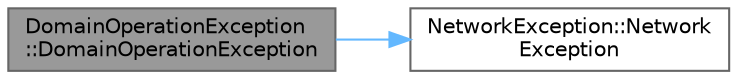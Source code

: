 digraph "DomainOperationException::DomainOperationException"
{
 // LATEX_PDF_SIZE
  bgcolor="transparent";
  edge [fontname=Helvetica,fontsize=10,labelfontname=Helvetica,labelfontsize=10];
  node [fontname=Helvetica,fontsize=10,shape=box,height=0.2,width=0.4];
  rankdir="LR";
  Node1 [id="Node000001",label="DomainOperationException\l::DomainOperationException",height=0.2,width=0.4,color="gray40", fillcolor="grey60", style="filled", fontcolor="black",tooltip=" "];
  Node1 -> Node2 [id="edge1_Node000001_Node000002",color="steelblue1",style="solid",tooltip=" "];
  Node2 [id="Node000002",label="NetworkException::Network\lException",height=0.2,width=0.4,color="grey40", fillcolor="white", style="filled",URL="$class_network_exception.html#aef0219d5da0b7dc29ef06daba7d942d9",tooltip=" "];
}
